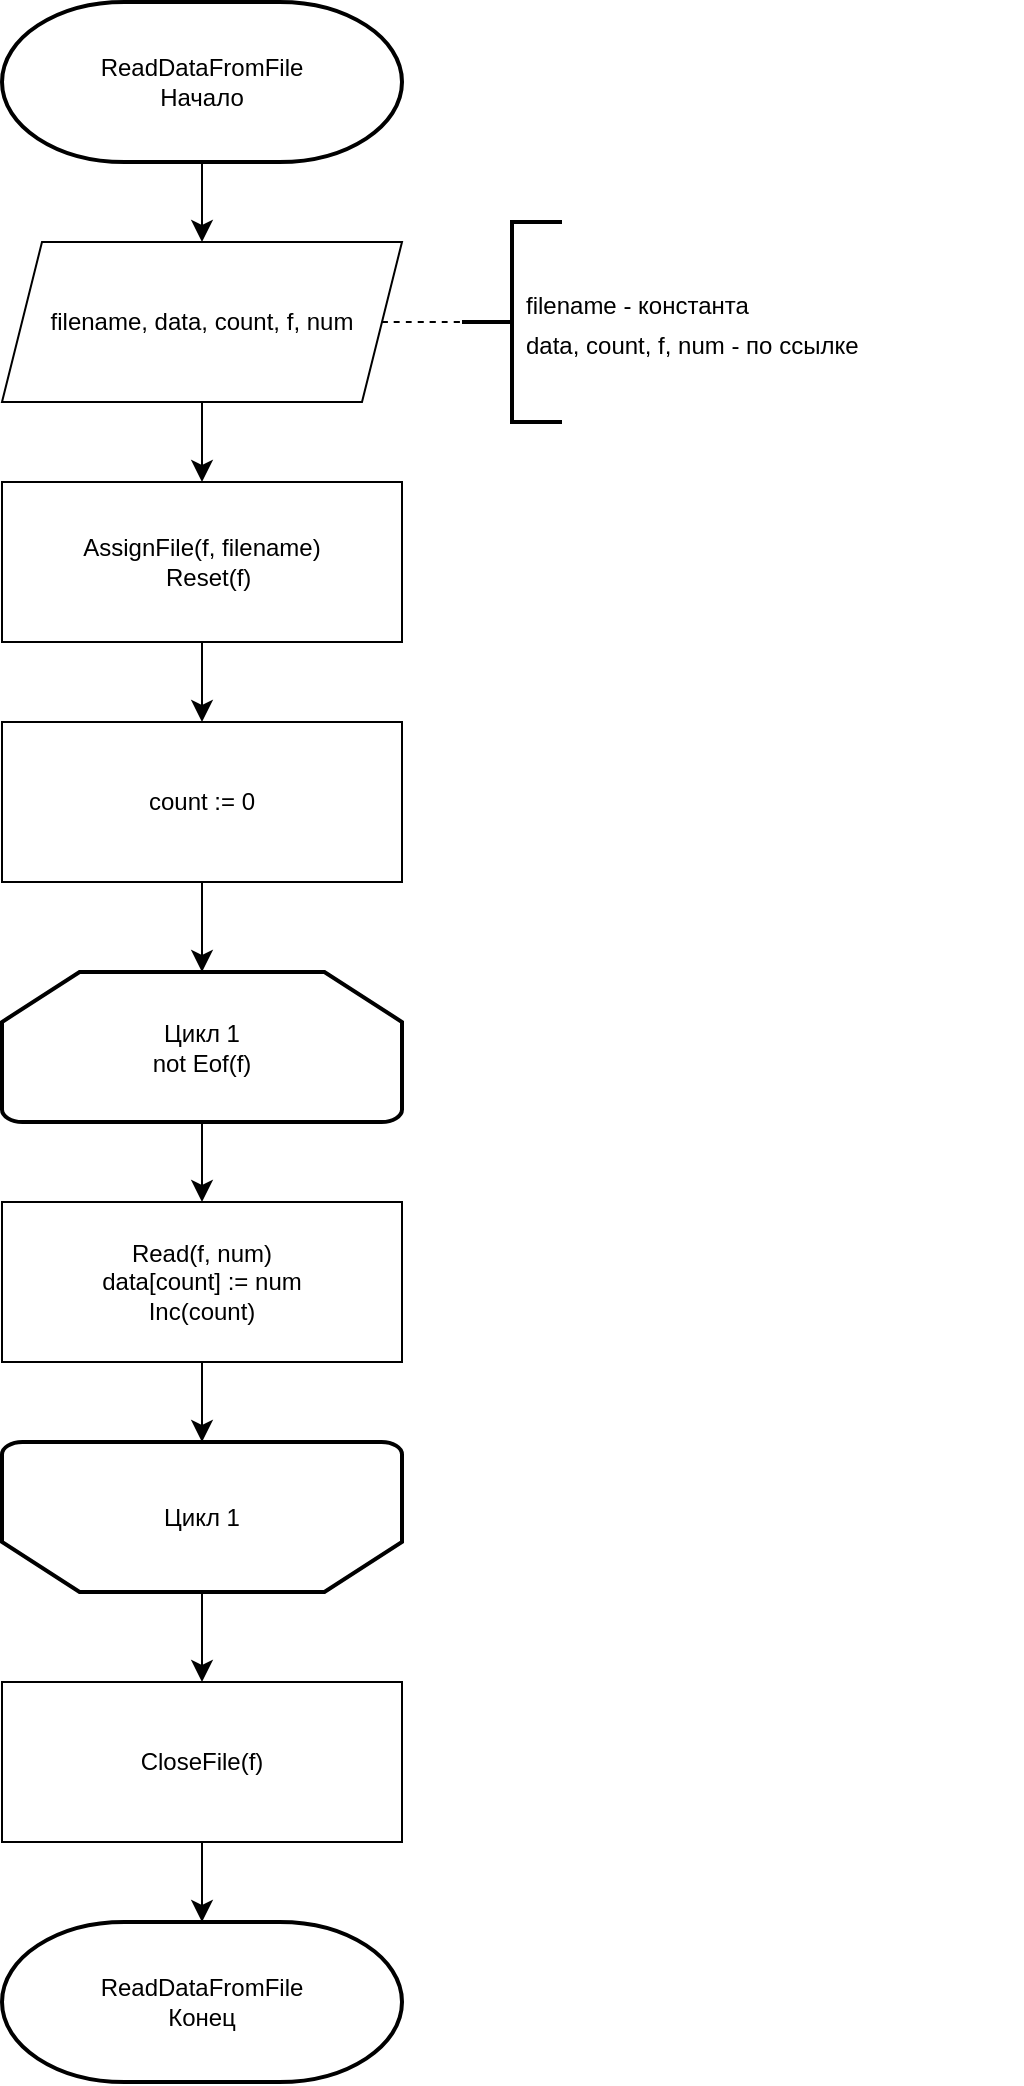 <mxfile version="25.0.3">
  <diagram id="C5RBs43oDa-KdzZeNtuy" name="Page-1">
    <mxGraphModel dx="464" dy="945" grid="1" gridSize="10" guides="1" tooltips="1" connect="1" arrows="1" fold="1" page="1" pageScale="1" pageWidth="827" pageHeight="1169" math="0" shadow="0">
      <root>
        <mxCell id="WIyWlLk6GJQsqaUBKTNV-0" />
        <mxCell id="WIyWlLk6GJQsqaUBKTNV-1" parent="WIyWlLk6GJQsqaUBKTNV-0" />
        <mxCell id="_qHceYHfZOpw9QuUmGIz-2" value="" style="edgeStyle=none;curved=1;rounded=0;orthogonalLoop=1;jettySize=auto;html=1;fontSize=12;startSize=8;endSize=8;" edge="1" parent="WIyWlLk6GJQsqaUBKTNV-1" source="_qHceYHfZOpw9QuUmGIz-0" target="_qHceYHfZOpw9QuUmGIz-1">
          <mxGeometry relative="1" as="geometry" />
        </mxCell>
        <mxCell id="_qHceYHfZOpw9QuUmGIz-0" value="ReadDataFromFile&lt;div&gt;Начало&lt;/div&gt;" style="strokeWidth=2;html=1;shape=mxgraph.flowchart.terminator;whiteSpace=wrap;" vertex="1" parent="WIyWlLk6GJQsqaUBKTNV-1">
          <mxGeometry x="120" y="40" width="200" height="80" as="geometry" />
        </mxCell>
        <mxCell id="_qHceYHfZOpw9QuUmGIz-12" value="" style="edgeStyle=none;curved=1;rounded=0;orthogonalLoop=1;jettySize=auto;html=1;fontSize=12;startSize=8;endSize=8;" edge="1" parent="WIyWlLk6GJQsqaUBKTNV-1" source="_qHceYHfZOpw9QuUmGIz-1" target="_qHceYHfZOpw9QuUmGIz-10">
          <mxGeometry relative="1" as="geometry" />
        </mxCell>
        <mxCell id="_qHceYHfZOpw9QuUmGIz-1" value="filename, data, count, f, num" style="shape=parallelogram;perimeter=parallelogramPerimeter;whiteSpace=wrap;html=1;fixedSize=1;" vertex="1" parent="WIyWlLk6GJQsqaUBKTNV-1">
          <mxGeometry x="120" y="160" width="200" height="80" as="geometry" />
        </mxCell>
        <mxCell id="_qHceYHfZOpw9QuUmGIz-4" value="" style="endArrow=none;dashed=1;html=1;rounded=0;fontSize=12;startSize=8;endSize=8;curved=1;exitX=1;exitY=0.5;exitDx=0;exitDy=0;" edge="1" parent="WIyWlLk6GJQsqaUBKTNV-1" source="_qHceYHfZOpw9QuUmGIz-1">
          <mxGeometry width="50" height="50" relative="1" as="geometry">
            <mxPoint x="340" y="510" as="sourcePoint" />
            <mxPoint x="360" y="200" as="targetPoint" />
          </mxGeometry>
        </mxCell>
        <mxCell id="_qHceYHfZOpw9QuUmGIz-5" value="" style="strokeWidth=2;html=1;shape=mxgraph.flowchart.annotation_2;align=left;labelPosition=right;pointerEvents=1;" vertex="1" parent="WIyWlLk6GJQsqaUBKTNV-1">
          <mxGeometry x="350" y="150" width="50" height="100" as="geometry" />
        </mxCell>
        <mxCell id="_qHceYHfZOpw9QuUmGIz-9" value="&lt;span style=&quot;font-size: 12px;&quot;&gt;filename - константа&lt;/span&gt;&lt;div&gt;&lt;span style=&quot;font-size: 12px;&quot;&gt;data, count, f, num - по ссылке&lt;/span&gt;&lt;/div&gt;" style="text;html=1;align=left;verticalAlign=middle;whiteSpace=wrap;rounded=0;fontSize=16;" vertex="1" parent="WIyWlLk6GJQsqaUBKTNV-1">
          <mxGeometry x="380" y="150" width="250" height="100" as="geometry" />
        </mxCell>
        <mxCell id="_qHceYHfZOpw9QuUmGIz-13" value="" style="edgeStyle=none;curved=1;rounded=0;orthogonalLoop=1;jettySize=auto;html=1;fontSize=12;startSize=8;endSize=8;" edge="1" parent="WIyWlLk6GJQsqaUBKTNV-1" source="_qHceYHfZOpw9QuUmGIz-10" target="_qHceYHfZOpw9QuUmGIz-11">
          <mxGeometry relative="1" as="geometry" />
        </mxCell>
        <mxCell id="_qHceYHfZOpw9QuUmGIz-10" value="&lt;div&gt;AssignFile(f, filename)&lt;/div&gt;&lt;div&gt;&amp;nbsp; Reset(f)&lt;/div&gt;" style="rounded=0;whiteSpace=wrap;html=1;" vertex="1" parent="WIyWlLk6GJQsqaUBKTNV-1">
          <mxGeometry x="120" y="280" width="200" height="80" as="geometry" />
        </mxCell>
        <mxCell id="_qHceYHfZOpw9QuUmGIz-15" value="" style="edgeStyle=none;curved=1;rounded=0;orthogonalLoop=1;jettySize=auto;html=1;fontSize=12;startSize=8;endSize=8;" edge="1" parent="WIyWlLk6GJQsqaUBKTNV-1" source="_qHceYHfZOpw9QuUmGIz-11" target="_qHceYHfZOpw9QuUmGIz-14">
          <mxGeometry relative="1" as="geometry" />
        </mxCell>
        <mxCell id="_qHceYHfZOpw9QuUmGIz-11" value="count := 0" style="rounded=0;whiteSpace=wrap;html=1;" vertex="1" parent="WIyWlLk6GJQsqaUBKTNV-1">
          <mxGeometry x="120" y="400" width="200" height="80" as="geometry" />
        </mxCell>
        <mxCell id="_qHceYHfZOpw9QuUmGIz-17" value="" style="edgeStyle=none;curved=1;rounded=0;orthogonalLoop=1;jettySize=auto;html=1;fontSize=12;startSize=8;endSize=8;" edge="1" parent="WIyWlLk6GJQsqaUBKTNV-1" source="_qHceYHfZOpw9QuUmGIz-14" target="_qHceYHfZOpw9QuUmGIz-16">
          <mxGeometry relative="1" as="geometry" />
        </mxCell>
        <mxCell id="_qHceYHfZOpw9QuUmGIz-14" value="Цикл 1&lt;div&gt;not Eof(f)&lt;/div&gt;" style="strokeWidth=2;html=1;shape=mxgraph.flowchart.loop_limit;whiteSpace=wrap;" vertex="1" parent="WIyWlLk6GJQsqaUBKTNV-1">
          <mxGeometry x="120" y="525" width="200" height="75" as="geometry" />
        </mxCell>
        <mxCell id="_qHceYHfZOpw9QuUmGIz-19" value="" style="edgeStyle=none;curved=1;rounded=0;orthogonalLoop=1;jettySize=auto;html=1;fontSize=12;startSize=8;endSize=8;" edge="1" parent="WIyWlLk6GJQsqaUBKTNV-1" source="_qHceYHfZOpw9QuUmGIz-16" target="_qHceYHfZOpw9QuUmGIz-18">
          <mxGeometry relative="1" as="geometry" />
        </mxCell>
        <mxCell id="_qHceYHfZOpw9QuUmGIz-16" value="&lt;div&gt;Read(f, num)&lt;/div&gt;&lt;div&gt;&lt;span style=&quot;background-color: initial;&quot;&gt;data[count] := num&lt;/span&gt;&lt;/div&gt;&lt;div&gt;&lt;span style=&quot;background-color: initial;&quot;&gt;Inc(count)&lt;/span&gt;&lt;/div&gt;" style="rounded=0;whiteSpace=wrap;html=1;" vertex="1" parent="WIyWlLk6GJQsqaUBKTNV-1">
          <mxGeometry x="120" y="640" width="200" height="80" as="geometry" />
        </mxCell>
        <mxCell id="_qHceYHfZOpw9QuUmGIz-21" value="" style="edgeStyle=none;curved=1;rounded=0;orthogonalLoop=1;jettySize=auto;html=1;fontSize=12;startSize=8;endSize=8;" edge="1" parent="WIyWlLk6GJQsqaUBKTNV-1" source="_qHceYHfZOpw9QuUmGIz-18" target="_qHceYHfZOpw9QuUmGIz-20">
          <mxGeometry relative="1" as="geometry" />
        </mxCell>
        <mxCell id="_qHceYHfZOpw9QuUmGIz-18" value="Цикл 1" style="strokeWidth=2;html=1;shape=mxgraph.flowchart.loop_limit;whiteSpace=wrap;direction=west;" vertex="1" parent="WIyWlLk6GJQsqaUBKTNV-1">
          <mxGeometry x="120" y="760" width="200" height="75" as="geometry" />
        </mxCell>
        <mxCell id="_qHceYHfZOpw9QuUmGIz-23" value="" style="edgeStyle=none;curved=1;rounded=0;orthogonalLoop=1;jettySize=auto;html=1;fontSize=12;startSize=8;endSize=8;" edge="1" parent="WIyWlLk6GJQsqaUBKTNV-1" source="_qHceYHfZOpw9QuUmGIz-20" target="_qHceYHfZOpw9QuUmGIz-22">
          <mxGeometry relative="1" as="geometry" />
        </mxCell>
        <mxCell id="_qHceYHfZOpw9QuUmGIz-20" value="CloseFile(f)" style="rounded=0;whiteSpace=wrap;html=1;" vertex="1" parent="WIyWlLk6GJQsqaUBKTNV-1">
          <mxGeometry x="120" y="880" width="200" height="80" as="geometry" />
        </mxCell>
        <mxCell id="_qHceYHfZOpw9QuUmGIz-22" value="ReadDataFromFile&lt;div&gt;Конец&lt;/div&gt;" style="strokeWidth=2;html=1;shape=mxgraph.flowchart.terminator;whiteSpace=wrap;" vertex="1" parent="WIyWlLk6GJQsqaUBKTNV-1">
          <mxGeometry x="120" y="1000" width="200" height="80" as="geometry" />
        </mxCell>
      </root>
    </mxGraphModel>
  </diagram>
</mxfile>
